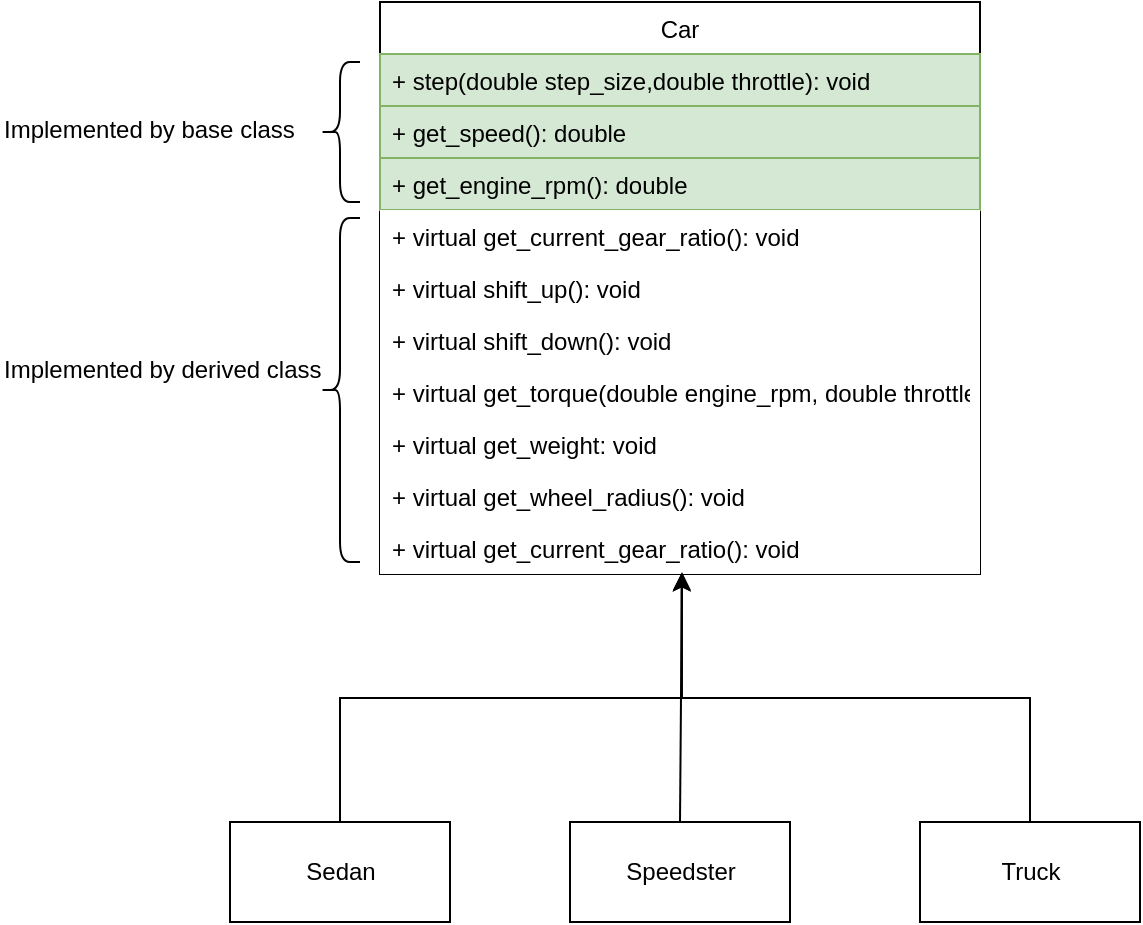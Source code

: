 <mxfile version="14.5.8" type="device"><diagram id="eMlbEQ4bMkUeyBgfQ6vz" name="Page-1"><mxGraphModel dx="1422" dy="774" grid="1" gridSize="10" guides="1" tooltips="1" connect="1" arrows="1" fold="1" page="0" pageScale="1" pageWidth="1169" pageHeight="827" math="0" shadow="0"><root><mxCell id="0"/><mxCell id="1" parent="0"/><mxCell id="2" value="Car" style="swimlane;fontStyle=0;childLayout=stackLayout;horizontal=1;startSize=26;fillColor=#ffffff;horizontalStack=0;resizeParent=1;resizeParentMax=0;resizeLast=0;collapsible=1;marginBottom=0;" parent="1" vertex="1"><mxGeometry x="280" y="310" width="300" height="286" as="geometry"/></mxCell><mxCell id="3" value="+ step(double step_size,double throttle): void&#xA;" style="text;strokeColor=#82b366;fillColor=#d5e8d4;align=left;verticalAlign=top;spacingLeft=4;spacingRight=4;overflow=hidden;rotatable=0;points=[[0,0.5],[1,0.5]];portConstraint=eastwest;" parent="2" vertex="1"><mxGeometry y="26" width="300" height="26" as="geometry"/></mxCell><mxCell id="CWWHz_SsSe3PZFkTkIoB-34" value="+ get_speed(): double" style="text;strokeColor=#82b366;fillColor=#d5e8d4;align=left;verticalAlign=top;spacingLeft=4;spacingRight=4;overflow=hidden;rotatable=0;points=[[0,0.5],[1,0.5]];portConstraint=eastwest;" vertex="1" parent="2"><mxGeometry y="52" width="300" height="26" as="geometry"/></mxCell><mxCell id="CWWHz_SsSe3PZFkTkIoB-33" value="+ get_engine_rpm(): double" style="text;strokeColor=#82b366;fillColor=#d5e8d4;align=left;verticalAlign=top;spacingLeft=4;spacingRight=4;overflow=hidden;rotatable=0;points=[[0,0.5],[1,0.5]];portConstraint=eastwest;" vertex="1" parent="2"><mxGeometry y="78" width="300" height="26" as="geometry"/></mxCell><mxCell id="CWWHz_SsSe3PZFkTkIoB-32" value="+ virtual get_current_gear_ratio(): void" style="text;strokeColor=none;fillColor=#ffffff;align=left;verticalAlign=top;spacingLeft=4;spacingRight=4;overflow=hidden;rotatable=0;points=[[0,0.5],[1,0.5]];portConstraint=eastwest;" vertex="1" parent="2"><mxGeometry y="104" width="300" height="26" as="geometry"/></mxCell><mxCell id="4" value="+ virtual shift_up(): void" style="text;strokeColor=none;fillColor=#ffffff;align=left;verticalAlign=top;spacingLeft=4;spacingRight=4;overflow=hidden;rotatable=0;points=[[0,0.5],[1,0.5]];portConstraint=eastwest;" parent="2" vertex="1"><mxGeometry y="130" width="300" height="26" as="geometry"/></mxCell><mxCell id="CWWHz_SsSe3PZFkTkIoB-27" value="+ virtual shift_down(): void" style="text;strokeColor=none;fillColor=#ffffff;align=left;verticalAlign=top;spacingLeft=4;spacingRight=4;overflow=hidden;rotatable=0;points=[[0,0.5],[1,0.5]];portConstraint=eastwest;" vertex="1" parent="2"><mxGeometry y="156" width="300" height="26" as="geometry"/></mxCell><mxCell id="5" value="+ virtual get_torque(double engine_rpm, double throttle)&#xA;" style="text;strokeColor=none;fillColor=#ffffff;align=left;verticalAlign=top;spacingLeft=4;spacingRight=4;overflow=hidden;rotatable=0;points=[[0,0.5],[1,0.5]];portConstraint=eastwest;" parent="2" vertex="1"><mxGeometry y="182" width="300" height="26" as="geometry"/></mxCell><mxCell id="CWWHz_SsSe3PZFkTkIoB-28" value="+ virtual get_weight: void" style="text;strokeColor=none;fillColor=#ffffff;align=left;verticalAlign=top;spacingLeft=4;spacingRight=4;overflow=hidden;rotatable=0;points=[[0,0.5],[1,0.5]];portConstraint=eastwest;" vertex="1" parent="2"><mxGeometry y="208" width="300" height="26" as="geometry"/></mxCell><mxCell id="CWWHz_SsSe3PZFkTkIoB-30" value="+ virtual get_wheel_radius(): void" style="text;strokeColor=none;fillColor=#ffffff;align=left;verticalAlign=top;spacingLeft=4;spacingRight=4;overflow=hidden;rotatable=0;points=[[0,0.5],[1,0.5]];portConstraint=eastwest;" vertex="1" parent="2"><mxGeometry y="234" width="300" height="26" as="geometry"/></mxCell><mxCell id="CWWHz_SsSe3PZFkTkIoB-31" value="+ virtual get_current_gear_ratio(): void" style="text;strokeColor=none;fillColor=#ffffff;align=left;verticalAlign=top;spacingLeft=4;spacingRight=4;overflow=hidden;rotatable=0;points=[[0,0.5],[1,0.5]];portConstraint=eastwest;" vertex="1" parent="2"><mxGeometry y="260" width="300" height="26" as="geometry"/></mxCell><mxCell id="CWWHz_SsSe3PZFkTkIoB-45" style="edgeStyle=orthogonalEdgeStyle;rounded=0;orthogonalLoop=1;jettySize=auto;html=1;entryX=0.503;entryY=0.987;entryDx=0;entryDy=0;entryPerimeter=0;startArrow=none;startFill=0;endArrow=classic;endFill=1;strokeColor=#000000;strokeWidth=1;" edge="1" parent="1" source="7" target="CWWHz_SsSe3PZFkTkIoB-31"><mxGeometry relative="1" as="geometry"/></mxCell><mxCell id="7" value="Sedan" style="html=1;fillColor=#ffffff;" parent="1" vertex="1"><mxGeometry x="205" y="720" width="110" height="50" as="geometry"/></mxCell><mxCell id="CWWHz_SsSe3PZFkTkIoB-42" style="rounded=0;orthogonalLoop=1;jettySize=auto;html=1;exitX=0.5;exitY=0;exitDx=0;exitDy=0;startArrow=none;startFill=0;endArrow=classic;endFill=1;strokeColor=#000000;strokeWidth=1;" edge="1" parent="1" source="9"><mxGeometry relative="1" as="geometry"><mxPoint x="431" y="595" as="targetPoint"/></mxGeometry></mxCell><mxCell id="9" value="Speedster" style="html=1;fillColor=#ffffff;" parent="1" vertex="1"><mxGeometry x="375" y="720" width="110" height="50" as="geometry"/></mxCell><mxCell id="CWWHz_SsSe3PZFkTkIoB-44" style="edgeStyle=orthogonalEdgeStyle;rounded=0;orthogonalLoop=1;jettySize=auto;html=1;entryX=0.503;entryY=0.987;entryDx=0;entryDy=0;entryPerimeter=0;startArrow=none;startFill=0;endArrow=classic;endFill=1;strokeColor=#000000;strokeWidth=1;" edge="1" parent="1" source="11" target="CWWHz_SsSe3PZFkTkIoB-31"><mxGeometry relative="1" as="geometry"/></mxCell><mxCell id="11" value="Truck" style="html=1;fillColor=#ffffff;" parent="1" vertex="1"><mxGeometry x="550" y="720" width="110" height="50" as="geometry"/></mxCell><mxCell id="CWWHz_SsSe3PZFkTkIoB-35" value="" style="shape=curlyBracket;whiteSpace=wrap;html=1;rounded=1;size=0.5;" vertex="1" parent="1"><mxGeometry x="250" y="340" width="20" height="70" as="geometry"/></mxCell><mxCell id="CWWHz_SsSe3PZFkTkIoB-36" value="Implemented by base class" style="text;whiteSpace=wrap;html=1;" vertex="1" parent="1"><mxGeometry x="90" y="360" width="180" height="30" as="geometry"/></mxCell><mxCell id="CWWHz_SsSe3PZFkTkIoB-38" value="" style="shape=curlyBracket;whiteSpace=wrap;html=1;rounded=1;size=0.5;" vertex="1" parent="1"><mxGeometry x="250" y="418" width="20" height="172" as="geometry"/></mxCell><mxCell id="CWWHz_SsSe3PZFkTkIoB-39" value="&lt;div&gt;Implemented by derived class&lt;/div&gt;" style="text;whiteSpace=wrap;html=1;" vertex="1" parent="1"><mxGeometry x="90" y="480" width="180" height="30" as="geometry"/></mxCell></root></mxGraphModel></diagram></mxfile>